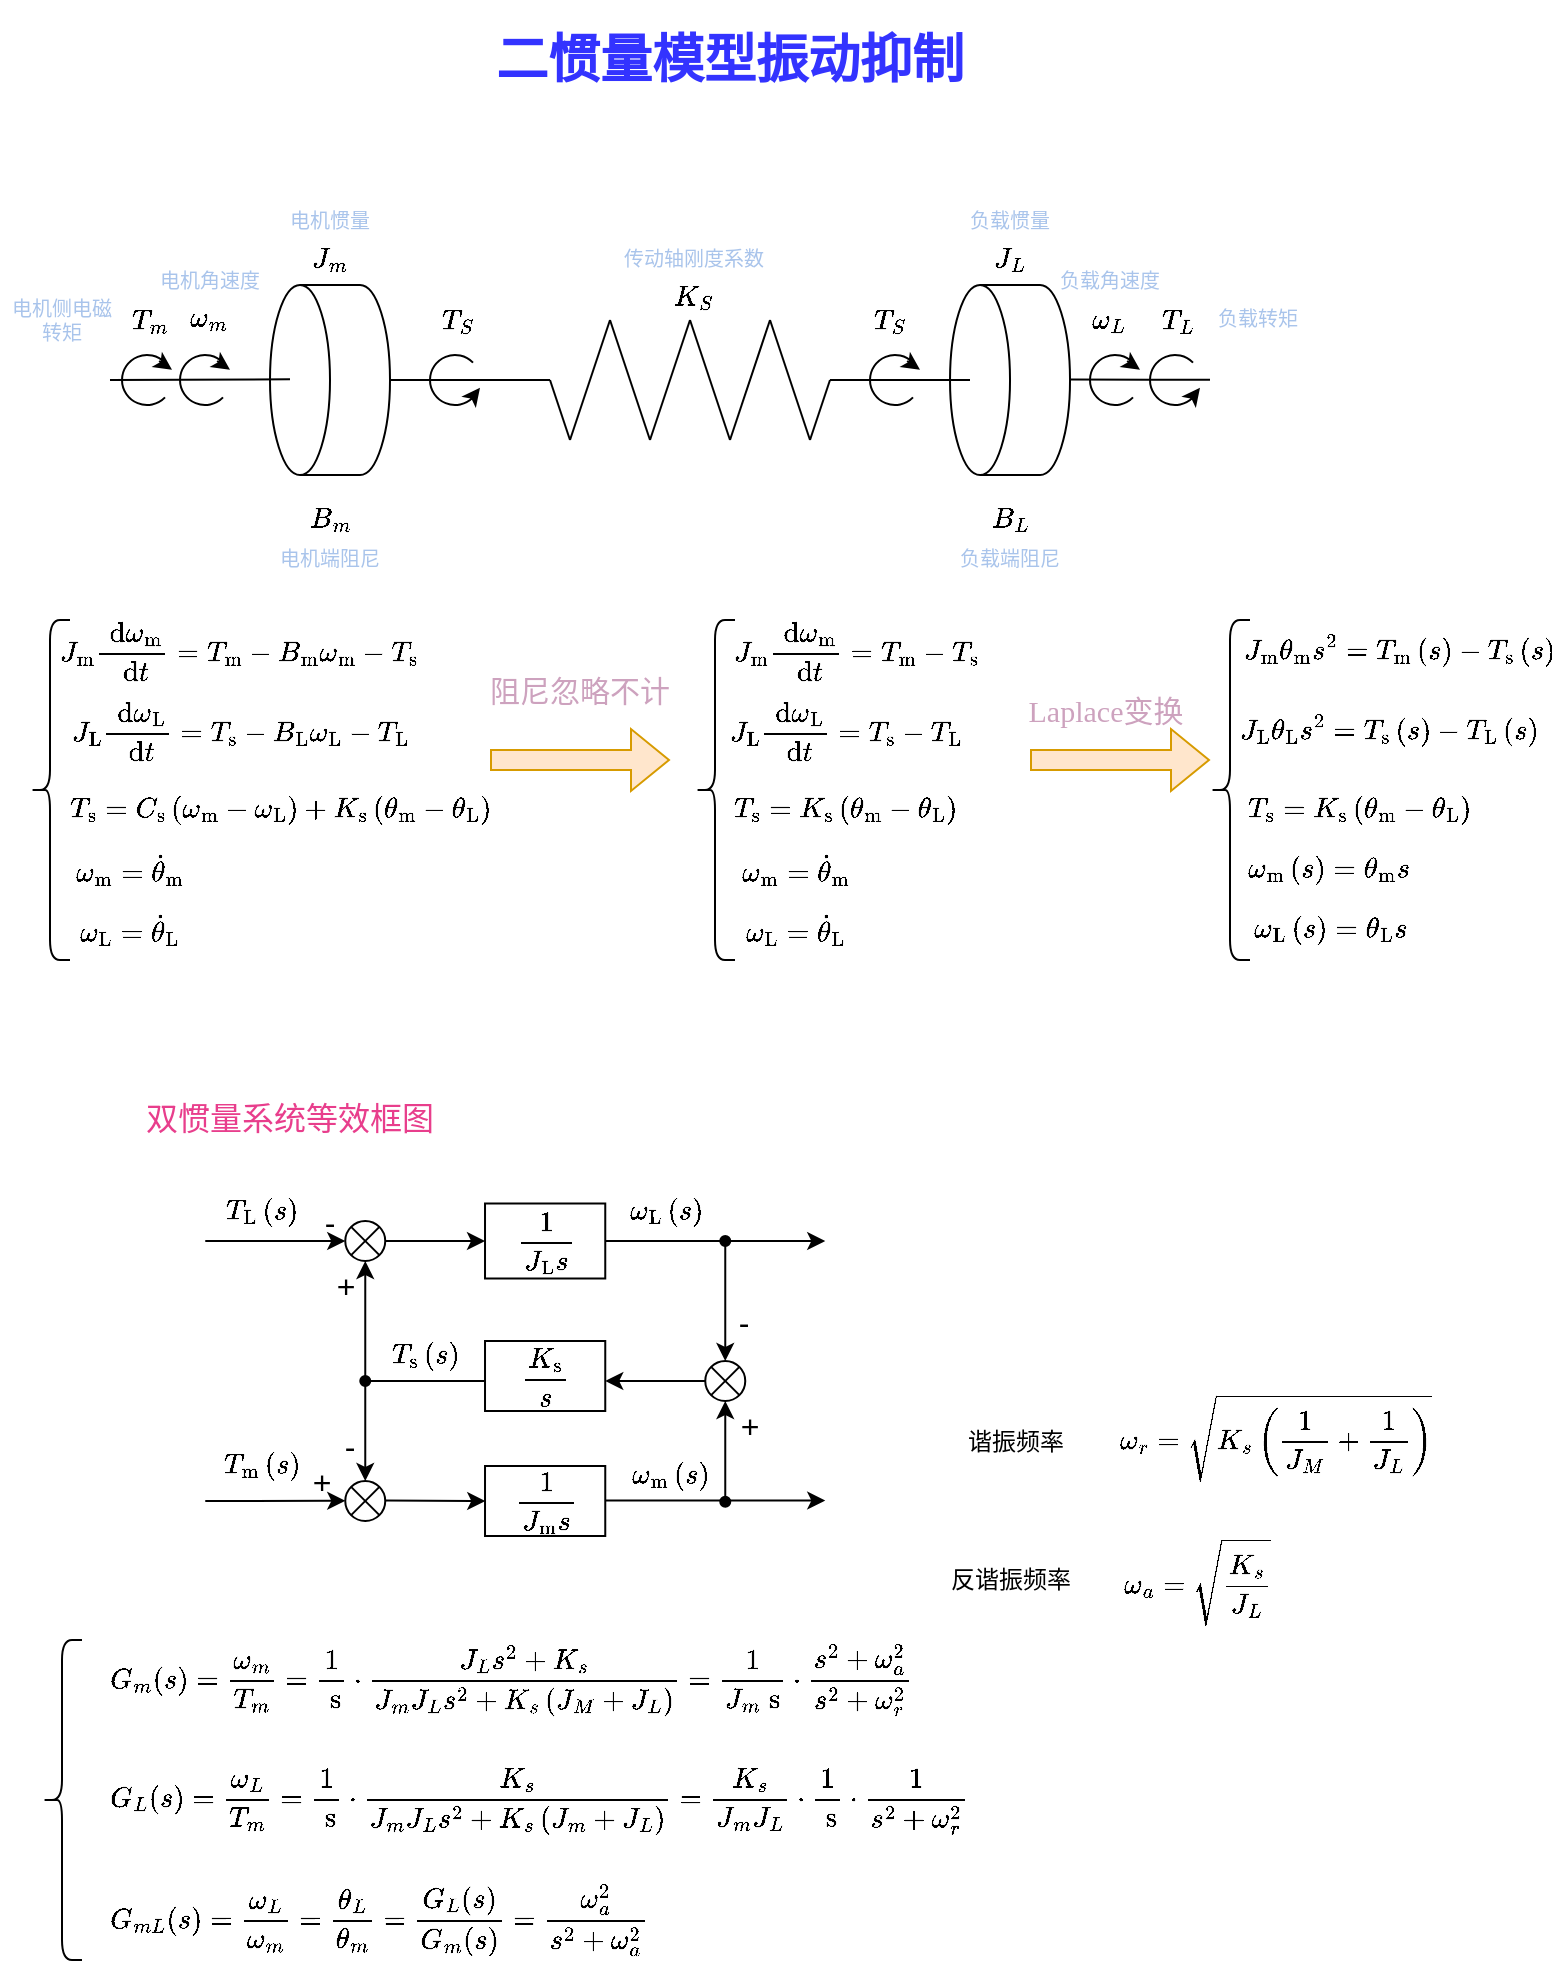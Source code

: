 <mxfile version="28.0.7">
  <diagram name="第 1 页" id="Rf3a-F0ZnUSFxSIAb5Lx">
    <mxGraphModel dx="1645" dy="1020" grid="1" gridSize="10" guides="1" tooltips="1" connect="1" arrows="1" fold="1" page="1" pageScale="1" pageWidth="827" pageHeight="1169" math="1" shadow="0">
      <root>
        <mxCell id="0" />
        <mxCell id="1" parent="0" />
        <mxCell id="6wYMlKSDy650KelBdiFN-3" value="&lt;font color=&quot;#e83e8c&quot; face=&quot;SFMono-Regular, Menlo, Monaco, Consolas, Liberation Mono, Courier New, monospace&quot;&gt;&lt;span style=&quot;background-color: rgb(255, 255, 255);&quot;&gt;双惯量系统等效框图&lt;/span&gt;&lt;/font&gt;" style="text;html=1;align=center;verticalAlign=middle;whiteSpace=wrap;rounded=0;fontSize=16;" parent="1" vertex="1">
          <mxGeometry x="90" y="585" width="160" height="30" as="geometry" />
        </mxCell>
        <mxCell id="6wYMlKSDy650KelBdiFN-4" value="" style="shape=cylinder3;whiteSpace=wrap;html=1;boundedLbl=1;backgroundOutline=1;size=15;rotation=-90;" parent="1" vertex="1">
          <mxGeometry x="142.5" y="200" width="95" height="60" as="geometry" />
        </mxCell>
        <mxCell id="6wYMlKSDy650KelBdiFN-5" value="" style="endArrow=none;html=1;rounded=0;" parent="1" edge="1">
          <mxGeometry width="50" height="50" relative="1" as="geometry">
            <mxPoint x="310" y="260" as="sourcePoint" />
            <mxPoint x="330" y="200" as="targetPoint" />
          </mxGeometry>
        </mxCell>
        <mxCell id="6wYMlKSDy650KelBdiFN-6" value="" style="endArrow=none;html=1;rounded=0;" parent="1" edge="1">
          <mxGeometry width="50" height="50" relative="1" as="geometry">
            <mxPoint x="350" y="260" as="sourcePoint" />
            <mxPoint x="330" y="200" as="targetPoint" />
          </mxGeometry>
        </mxCell>
        <mxCell id="6wYMlKSDy650KelBdiFN-7" value="" style="endArrow=none;html=1;rounded=0;" parent="1" edge="1">
          <mxGeometry width="50" height="50" relative="1" as="geometry">
            <mxPoint x="390" y="260" as="sourcePoint" />
            <mxPoint x="410" y="200" as="targetPoint" />
          </mxGeometry>
        </mxCell>
        <mxCell id="6wYMlKSDy650KelBdiFN-8" value="" style="endArrow=none;html=1;rounded=0;" parent="1" edge="1">
          <mxGeometry width="50" height="50" relative="1" as="geometry">
            <mxPoint x="430" y="260" as="sourcePoint" />
            <mxPoint x="410" y="200" as="targetPoint" />
          </mxGeometry>
        </mxCell>
        <mxCell id="6wYMlKSDy650KelBdiFN-9" value="" style="endArrow=none;html=1;rounded=0;" parent="1" edge="1">
          <mxGeometry width="50" height="50" relative="1" as="geometry">
            <mxPoint x="350" y="260" as="sourcePoint" />
            <mxPoint x="370" y="200" as="targetPoint" />
          </mxGeometry>
        </mxCell>
        <mxCell id="6wYMlKSDy650KelBdiFN-10" value="" style="endArrow=none;html=1;rounded=0;" parent="1" edge="1">
          <mxGeometry width="50" height="50" relative="1" as="geometry">
            <mxPoint x="390" y="260" as="sourcePoint" />
            <mxPoint x="370" y="200" as="targetPoint" />
          </mxGeometry>
        </mxCell>
        <mxCell id="6wYMlKSDy650KelBdiFN-11" value="" style="endArrow=none;html=1;rounded=0;" parent="1" edge="1">
          <mxGeometry width="50" height="50" relative="1" as="geometry">
            <mxPoint x="310" y="260" as="sourcePoint" />
            <mxPoint x="300" y="230" as="targetPoint" />
          </mxGeometry>
        </mxCell>
        <mxCell id="6wYMlKSDy650KelBdiFN-12" value="" style="endArrow=none;html=1;rounded=0;" parent="1" edge="1">
          <mxGeometry width="50" height="50" relative="1" as="geometry">
            <mxPoint x="430" y="260" as="sourcePoint" />
            <mxPoint x="440" y="230" as="targetPoint" />
          </mxGeometry>
        </mxCell>
        <mxCell id="6wYMlKSDy650KelBdiFN-13" value="" style="endArrow=none;html=1;rounded=0;exitX=0.5;exitY=1;exitDx=0;exitDy=0;exitPerimeter=0;" parent="1" source="6wYMlKSDy650KelBdiFN-4" edge="1">
          <mxGeometry width="50" height="50" relative="1" as="geometry">
            <mxPoint x="300" y="230" as="sourcePoint" />
            <mxPoint x="300" y="230" as="targetPoint" />
          </mxGeometry>
        </mxCell>
        <mxCell id="6wYMlKSDy650KelBdiFN-15" value="" style="shape=cylinder3;whiteSpace=wrap;html=1;boundedLbl=1;backgroundOutline=1;size=15;rotation=-90;" parent="1" vertex="1">
          <mxGeometry x="482.51" y="200" width="95" height="60" as="geometry" />
        </mxCell>
        <mxCell id="6wYMlKSDy650KelBdiFN-14" value="" style="endArrow=none;html=1;rounded=0;" parent="1" edge="1">
          <mxGeometry width="50" height="50" relative="1" as="geometry">
            <mxPoint x="440" y="230" as="sourcePoint" />
            <mxPoint x="510" y="230.06" as="targetPoint" />
            <Array as="points">
              <mxPoint x="480" y="230.06" />
            </Array>
          </mxGeometry>
        </mxCell>
        <mxCell id="6wYMlKSDy650KelBdiFN-16" value="" style="endArrow=none;html=1;rounded=0;" parent="1" edge="1">
          <mxGeometry width="50" height="50" relative="1" as="geometry">
            <mxPoint x="80" y="230" as="sourcePoint" />
            <mxPoint x="170" y="229.63" as="targetPoint" />
          </mxGeometry>
        </mxCell>
        <mxCell id="6wYMlKSDy650KelBdiFN-18" value="" style="verticalLabelPosition=bottom;verticalAlign=top;html=1;shape=mxgraph.basic.arc;startAngle=0.372;endAngle=0.128;" parent="1" vertex="1">
          <mxGeometry x="86" y="217.5" width="25" height="25" as="geometry" />
        </mxCell>
        <mxCell id="6wYMlKSDy650KelBdiFN-19" value="" style="endArrow=classic;html=1;rounded=0;exitX=0.603;exitY=0.013;exitDx=0;exitDy=0;exitPerimeter=0;entryX=0.818;entryY=0.159;entryDx=0;entryDy=0;entryPerimeter=0;" parent="1" edge="1">
          <mxGeometry width="50" height="50" relative="1" as="geometry">
            <mxPoint x="104.55" y="220.5" as="sourcePoint" />
            <mxPoint x="111.0" y="224.88" as="targetPoint" />
          </mxGeometry>
        </mxCell>
        <mxCell id="6wYMlKSDy650KelBdiFN-21" value="" style="verticalLabelPosition=bottom;verticalAlign=top;html=1;shape=mxgraph.basic.arc;startAngle=0.372;endAngle=0.128;" parent="1" vertex="1">
          <mxGeometry x="115" y="217.5" width="25" height="25" as="geometry" />
        </mxCell>
        <mxCell id="6wYMlKSDy650KelBdiFN-22" value="" style="endArrow=classic;html=1;rounded=0;exitX=0.603;exitY=0.013;exitDx=0;exitDy=0;exitPerimeter=0;entryX=0.818;entryY=0.159;entryDx=0;entryDy=0;entryPerimeter=0;" parent="1" edge="1">
          <mxGeometry width="50" height="50" relative="1" as="geometry">
            <mxPoint x="133.55" y="220.5" as="sourcePoint" />
            <mxPoint x="140.0" y="224.88" as="targetPoint" />
          </mxGeometry>
        </mxCell>
        <mxCell id="6wYMlKSDy650KelBdiFN-23" value="$$T_m$$" style="text;html=1;align=center;verticalAlign=middle;whiteSpace=wrap;rounded=0;" parent="1" vertex="1">
          <mxGeometry x="90" y="190" width="20" height="20" as="geometry" />
        </mxCell>
        <mxCell id="6wYMlKSDy650KelBdiFN-24" value="\[{\omega _m}\]" style="text;html=1;align=center;verticalAlign=middle;whiteSpace=wrap;rounded=0;" parent="1" vertex="1">
          <mxGeometry x="120" y="190" width="18.25" height="18.75" as="geometry" />
        </mxCell>
        <mxCell id="6wYMlKSDy650KelBdiFN-25" value="\[{J _m}\]" style="text;html=1;align=center;verticalAlign=middle;whiteSpace=wrap;rounded=0;" parent="1" vertex="1">
          <mxGeometry x="180.88" y="160" width="18.25" height="18.75" as="geometry" />
        </mxCell>
        <mxCell id="6wYMlKSDy650KelBdiFN-26" value="\[{B _m}\]" style="text;html=1;align=center;verticalAlign=middle;whiteSpace=wrap;rounded=0;" parent="1" vertex="1">
          <mxGeometry x="180.86" y="290" width="18.25" height="18.75" as="geometry" />
        </mxCell>
        <mxCell id="6wYMlKSDy650KelBdiFN-27" value="" style="verticalLabelPosition=bottom;verticalAlign=top;html=1;shape=mxgraph.basic.arc;startAngle=0.372;endAngle=0.128;" parent="1" vertex="1">
          <mxGeometry x="240" y="217.5" width="25" height="25" as="geometry" />
        </mxCell>
        <mxCell id="6wYMlKSDy650KelBdiFN-28" value="" style="endArrow=classic;html=1;rounded=0;exitX=0.817;exitY=0.85;exitDx=0;exitDy=0;exitPerimeter=0;" parent="1" edge="1">
          <mxGeometry width="50" height="50" relative="1" as="geometry">
            <mxPoint x="260.425" y="239.75" as="sourcePoint" />
            <mxPoint x="265" y="233.93" as="targetPoint" />
          </mxGeometry>
        </mxCell>
        <mxCell id="6wYMlKSDy650KelBdiFN-29" value="$$T_S$$" style="text;html=1;align=center;verticalAlign=middle;whiteSpace=wrap;rounded=0;" parent="1" vertex="1">
          <mxGeometry x="244" y="190" width="20" height="20" as="geometry" />
        </mxCell>
        <mxCell id="6wYMlKSDy650KelBdiFN-32" value="" style="verticalLabelPosition=bottom;verticalAlign=top;html=1;shape=mxgraph.basic.arc;startAngle=0.372;endAngle=0.128;" parent="1" vertex="1">
          <mxGeometry x="460" y="217.5" width="25" height="25" as="geometry" />
        </mxCell>
        <mxCell id="6wYMlKSDy650KelBdiFN-33" value="" style="endArrow=classic;html=1;rounded=0;exitX=0.603;exitY=0.013;exitDx=0;exitDy=0;exitPerimeter=0;entryX=0.818;entryY=0.159;entryDx=0;entryDy=0;entryPerimeter=0;" parent="1" edge="1">
          <mxGeometry width="50" height="50" relative="1" as="geometry">
            <mxPoint x="478.55" y="220.5" as="sourcePoint" />
            <mxPoint x="485" y="224.88" as="targetPoint" />
          </mxGeometry>
        </mxCell>
        <mxCell id="6wYMlKSDy650KelBdiFN-35" value="$$T_S$$" style="text;html=1;align=center;verticalAlign=middle;whiteSpace=wrap;rounded=0;" parent="1" vertex="1">
          <mxGeometry x="460" y="190" width="20" height="20" as="geometry" />
        </mxCell>
        <mxCell id="6wYMlKSDy650KelBdiFN-36" value="" style="endArrow=none;html=1;rounded=0;" parent="1" edge="1">
          <mxGeometry width="50" height="50" relative="1" as="geometry">
            <mxPoint x="560" y="229.81" as="sourcePoint" />
            <mxPoint x="630" y="229.87" as="targetPoint" />
            <Array as="points">
              <mxPoint x="600" y="229.87" />
            </Array>
          </mxGeometry>
        </mxCell>
        <mxCell id="6wYMlKSDy650KelBdiFN-37" value="\[{J _L}\]" style="text;html=1;align=center;verticalAlign=middle;whiteSpace=wrap;rounded=0;" parent="1" vertex="1">
          <mxGeometry x="520.88" y="160" width="18.25" height="18.75" as="geometry" />
        </mxCell>
        <mxCell id="6wYMlKSDy650KelBdiFN-38" value="" style="verticalLabelPosition=bottom;verticalAlign=top;html=1;shape=mxgraph.basic.arc;startAngle=0.372;endAngle=0.128;" parent="1" vertex="1">
          <mxGeometry x="570" y="217.5" width="25" height="25" as="geometry" />
        </mxCell>
        <mxCell id="6wYMlKSDy650KelBdiFN-39" value="" style="endArrow=classic;html=1;rounded=0;exitX=0.603;exitY=0.013;exitDx=0;exitDy=0;exitPerimeter=0;entryX=0.818;entryY=0.159;entryDx=0;entryDy=0;entryPerimeter=0;" parent="1" edge="1">
          <mxGeometry width="50" height="50" relative="1" as="geometry">
            <mxPoint x="588.55" y="220.5" as="sourcePoint" />
            <mxPoint x="595" y="224.88" as="targetPoint" />
          </mxGeometry>
        </mxCell>
        <mxCell id="6wYMlKSDy650KelBdiFN-40" value="\[{\omega _L}\]" style="text;html=1;align=center;verticalAlign=middle;whiteSpace=wrap;rounded=0;" parent="1" vertex="1">
          <mxGeometry x="570" y="190" width="20" height="20" as="geometry" />
        </mxCell>
        <mxCell id="6wYMlKSDy650KelBdiFN-41" value="" style="verticalLabelPosition=bottom;verticalAlign=top;html=1;shape=mxgraph.basic.arc;startAngle=0.372;endAngle=0.128;" parent="1" vertex="1">
          <mxGeometry x="600" y="217.5" width="25" height="25" as="geometry" />
        </mxCell>
        <mxCell id="6wYMlKSDy650KelBdiFN-42" value="" style="endArrow=classic;html=1;rounded=0;exitX=0.817;exitY=0.85;exitDx=0;exitDy=0;exitPerimeter=0;" parent="1" edge="1">
          <mxGeometry width="50" height="50" relative="1" as="geometry">
            <mxPoint x="620.425" y="239.75" as="sourcePoint" />
            <mxPoint x="625" y="233.93" as="targetPoint" />
          </mxGeometry>
        </mxCell>
        <mxCell id="6wYMlKSDy650KelBdiFN-43" value="$$T_L$$" style="text;html=1;align=center;verticalAlign=middle;whiteSpace=wrap;rounded=0;" parent="1" vertex="1">
          <mxGeometry x="604" y="190" width="20" height="20" as="geometry" />
        </mxCell>
        <mxCell id="6wYMlKSDy650KelBdiFN-44" value="\[{K _S}\]" style="text;html=1;align=center;verticalAlign=middle;whiteSpace=wrap;rounded=0;" parent="1" vertex="1">
          <mxGeometry x="362.63" y="178.75" width="18.25" height="18.75" as="geometry" />
        </mxCell>
        <mxCell id="6wYMlKSDy650KelBdiFN-45" value="\[{B _L}\]" style="text;html=1;align=center;verticalAlign=middle;whiteSpace=wrap;rounded=0;" parent="1" vertex="1">
          <mxGeometry x="520.87" y="290" width="18.25" height="18.75" as="geometry" />
        </mxCell>
        <mxCell id="6wYMlKSDy650KelBdiFN-46" value="二惯量模型振动抑制" style="text;html=1;align=center;verticalAlign=middle;whiteSpace=wrap;rounded=0;fontSize=26;fontFamily=Comic Sans MS;fontColor=#3333FF;fontStyle=1" parent="1" vertex="1">
          <mxGeometry x="250" y="40" width="280" height="60" as="geometry" />
        </mxCell>
        <mxCell id="6wYMlKSDy650KelBdiFN-47" value="电机端阻尼" style="text;html=1;align=center;verticalAlign=middle;whiteSpace=wrap;rounded=0;fontSize=10;fontColor=#A9C4EB;" parent="1" vertex="1">
          <mxGeometry x="149.99" y="308.75" width="80.01" height="20" as="geometry" />
        </mxCell>
        <mxCell id="6wYMlKSDy650KelBdiFN-48" value="负载端阻尼" style="text;html=1;align=center;verticalAlign=middle;whiteSpace=wrap;rounded=0;fontSize=10;fontColor=#A9C4EB;" parent="1" vertex="1">
          <mxGeometry x="489.99" y="308.75" width="80.01" height="20" as="geometry" />
        </mxCell>
        <mxCell id="6wYMlKSDy650KelBdiFN-49" value="电机惯量" style="text;html=1;align=center;verticalAlign=middle;whiteSpace=wrap;rounded=0;fontSize=10;fontColor=#A9C4EB;" parent="1" vertex="1">
          <mxGeometry x="159.99" y="140" width="60.01" height="20" as="geometry" />
        </mxCell>
        <mxCell id="6wYMlKSDy650KelBdiFN-50" value="负载惯量" style="text;html=1;align=center;verticalAlign=middle;whiteSpace=wrap;rounded=0;fontSize=10;fontColor=#A9C4EB;" parent="1" vertex="1">
          <mxGeometry x="500" y="140" width="60.01" height="20" as="geometry" />
        </mxCell>
        <mxCell id="6wYMlKSDy650KelBdiFN-51" value="传动轴刚度系数" style="text;html=1;align=center;verticalAlign=middle;whiteSpace=wrap;rounded=0;fontSize=10;fontColor=#A9C4EB;" parent="1" vertex="1">
          <mxGeometry x="335.88" y="159.38" width="71.76" height="20" as="geometry" />
        </mxCell>
        <mxCell id="ayZe4TqoCeKS-7QvoPK--3" value="&lt;span style=&quot;text-wrap-mode: nowrap;&quot;&gt;\[{{J_{\rm{m}}}\frac{{\;{\rm{d}}{\omega _{\rm{m}}}}}{{\;{\rm{d}}t}} = {T_{\rm{m}}} - {B_{\rm{m}}}{\omega _{\rm{m}}} - {T_{\rm{s}}}}\]&lt;/span&gt;" style="text;html=1;align=center;verticalAlign=middle;whiteSpace=wrap;rounded=0;" vertex="1" parent="1">
          <mxGeometry x="60.0" y="350" width="170.01" height="30" as="geometry" />
        </mxCell>
        <mxCell id="ayZe4TqoCeKS-7QvoPK--6" value="&lt;span style=&quot;text-wrap-mode: nowrap;&quot;&gt;\[{{J_{\rm{L}}}\frac{{\;{\rm{d}}{\omega _{\rm{L}}}}}{{\;{\rm{d}}t}} = {T_{\rm{s}}} - {B_{\rm{L}}}{\omega _{\rm{L}}} - {T_{\rm{L}}}}\]&lt;/span&gt;" style="text;html=1;align=center;verticalAlign=middle;whiteSpace=wrap;rounded=0;" vertex="1" parent="1">
          <mxGeometry x="60.0" y="390" width="170.01" height="30" as="geometry" />
        </mxCell>
        <mxCell id="ayZe4TqoCeKS-7QvoPK--7" value="&lt;span style=&quot;text-wrap-mode: nowrap;&quot;&gt;\[{{T_{\rm{s}}} = {C_{\rm{s}}}\left( {{\omega _{\rm{m}}} - {\omega _{\rm{L}}}} \right) + {K_{\rm{s}}}\left( {{\theta _{\rm{m}}} - {\theta _{\rm{L}}}} \right)}\]&lt;/span&gt;" style="text;html=1;align=center;verticalAlign=middle;whiteSpace=wrap;rounded=0;" vertex="1" parent="1">
          <mxGeometry x="60.0" y="430" width="210" height="30" as="geometry" />
        </mxCell>
        <mxCell id="ayZe4TqoCeKS-7QvoPK--8" value="\[{{\omega _{\rm{m}}} = {{\dot \theta }_{\rm{m}}}}\]" style="text;html=1;align=center;verticalAlign=middle;whiteSpace=wrap;rounded=0;" vertex="1" parent="1">
          <mxGeometry x="60" y="460" width="60" height="30" as="geometry" />
        </mxCell>
        <mxCell id="ayZe4TqoCeKS-7QvoPK--9" value="\[{{\omega _{\rm{L}}} = {{\dot \theta }_{\rm{L}}}}\]" style="text;html=1;align=center;verticalAlign=middle;whiteSpace=wrap;rounded=0;" vertex="1" parent="1">
          <mxGeometry x="60" y="490" width="60" height="30" as="geometry" />
        </mxCell>
        <mxCell id="ayZe4TqoCeKS-7QvoPK--10" value="" style="shape=curlyBracket;whiteSpace=wrap;html=1;rounded=1;labelPosition=left;verticalLabelPosition=middle;align=right;verticalAlign=middle;size=0.5;" vertex="1" parent="1">
          <mxGeometry x="40" y="350" width="20" height="170" as="geometry" />
        </mxCell>
        <mxCell id="ayZe4TqoCeKS-7QvoPK--11" value="" style="shape=flexArrow;endArrow=classic;html=1;rounded=0;fillColor=#ffe6cc;strokeColor=#d79b00;" edge="1" parent="1">
          <mxGeometry width="50" height="50" relative="1" as="geometry">
            <mxPoint x="270" y="420" as="sourcePoint" />
            <mxPoint x="360" y="420" as="targetPoint" />
          </mxGeometry>
        </mxCell>
        <mxCell id="ayZe4TqoCeKS-7QvoPK--12" value="阻尼忽略不计" style="text;html=1;align=center;verticalAlign=middle;whiteSpace=wrap;rounded=0;fontSize=15;fontColor=#CDA2BE;fontFamily=Comic Sans MS;" vertex="1" parent="1">
          <mxGeometry x="260" y="370" width="110" height="30" as="geometry" />
        </mxCell>
        <mxCell id="ayZe4TqoCeKS-7QvoPK--19" value="&lt;span style=&quot;text-wrap-mode: nowrap;&quot;&gt;\[{{J_{\rm{m}}}\frac{{\;{\rm{d}}{\omega _{\rm{m}}}}}{{\;{\rm{d}}t}} = {T_{\rm{m}}} - {T_{\rm{s}}}}\]&lt;/span&gt;" style="text;html=1;align=center;verticalAlign=middle;whiteSpace=wrap;rounded=0;" vertex="1" parent="1">
          <mxGeometry x="392.5" y="350" width="120" height="30" as="geometry" />
        </mxCell>
        <mxCell id="ayZe4TqoCeKS-7QvoPK--20" value="&lt;span style=&quot;text-wrap-mode: nowrap;&quot;&gt;\[{{J_{\rm{L}}}\frac{{\;{\rm{d}}{\omega _{\rm{L}}}}}{{\;{\rm{d}}t}} = {T_{\rm{s}}} - {T_{\rm{L}}}}\]&lt;/span&gt;" style="text;html=1;align=center;verticalAlign=middle;whiteSpace=wrap;rounded=0;" vertex="1" parent="1">
          <mxGeometry x="392.5" y="390" width="110" height="30" as="geometry" />
        </mxCell>
        <mxCell id="ayZe4TqoCeKS-7QvoPK--21" value="&lt;span style=&quot;text-wrap-mode: nowrap;&quot;&gt;\[{{T_{\rm{s}}} = {K_{\rm{s}}}\left( {{\theta _{\rm{m}}} - {\theta _{\rm{L}}}} \right)}\]&lt;/span&gt;" style="text;html=1;align=center;verticalAlign=middle;whiteSpace=wrap;rounded=0;" vertex="1" parent="1">
          <mxGeometry x="392.5" y="430" width="110" height="30" as="geometry" />
        </mxCell>
        <mxCell id="ayZe4TqoCeKS-7QvoPK--22" value="\[{{\omega _{\rm{m}}} = {{\dot \theta }_{\rm{m}}}}\]" style="text;html=1;align=center;verticalAlign=middle;whiteSpace=wrap;rounded=0;" vertex="1" parent="1">
          <mxGeometry x="392.5" y="460" width="60" height="30" as="geometry" />
        </mxCell>
        <mxCell id="ayZe4TqoCeKS-7QvoPK--23" value="\[{{\omega _{\rm{L}}} = {{\dot \theta }_{\rm{L}}}}\]" style="text;html=1;align=center;verticalAlign=middle;whiteSpace=wrap;rounded=0;" vertex="1" parent="1">
          <mxGeometry x="392.5" y="490" width="60" height="30" as="geometry" />
        </mxCell>
        <mxCell id="ayZe4TqoCeKS-7QvoPK--24" value="" style="shape=curlyBracket;whiteSpace=wrap;html=1;rounded=1;labelPosition=left;verticalLabelPosition=middle;align=right;verticalAlign=middle;size=0.5;" vertex="1" parent="1">
          <mxGeometry x="372.5" y="350" width="20" height="170" as="geometry" />
        </mxCell>
        <mxCell id="ayZe4TqoCeKS-7QvoPK--25" value="电机角速度" style="text;html=1;align=center;verticalAlign=middle;whiteSpace=wrap;rounded=0;fontSize=10;fontColor=#A9C4EB;" vertex="1" parent="1">
          <mxGeometry x="99.98" y="170" width="60.01" height="20" as="geometry" />
        </mxCell>
        <mxCell id="ayZe4TqoCeKS-7QvoPK--26" value="电机侧电磁转矩" style="text;html=1;align=center;verticalAlign=middle;whiteSpace=wrap;rounded=0;fontSize=10;fontColor=#A9C4EB;" vertex="1" parent="1">
          <mxGeometry x="25.99" y="190" width="60.01" height="20" as="geometry" />
        </mxCell>
        <mxCell id="ayZe4TqoCeKS-7QvoPK--27" value="负载角速度" style="text;html=1;align=center;verticalAlign=middle;whiteSpace=wrap;rounded=0;fontSize=10;fontColor=#A9C4EB;" vertex="1" parent="1">
          <mxGeometry x="549.99" y="170" width="60.01" height="20" as="geometry" />
        </mxCell>
        <mxCell id="ayZe4TqoCeKS-7QvoPK--28" value="负载转矩" style="text;html=1;align=center;verticalAlign=middle;whiteSpace=wrap;rounded=0;fontSize=10;fontColor=#A9C4EB;" vertex="1" parent="1">
          <mxGeometry x="624" y="188.75" width="60.01" height="20" as="geometry" />
        </mxCell>
        <mxCell id="ayZe4TqoCeKS-7QvoPK--29" value="\[{{J_{\rm{m}}}{\theta _{\rm{m}}}{s^2} = {T_{\rm{m}}}\left( s \right) - {T_{\rm{s}}}\left( s \right)}\]" style="text;html=1;align=center;verticalAlign=middle;whiteSpace=wrap;rounded=0;" vertex="1" parent="1">
          <mxGeometry x="650" y="350" width="150" height="30" as="geometry" />
        </mxCell>
        <mxCell id="ayZe4TqoCeKS-7QvoPK--30" value="\[{{J_{\rm{L}}}{\theta _{\rm{L}}}{s^2} = {T_{\rm{s}}}\left( s \right) - {T_{\rm{L}}}\left( s \right)}\]" style="text;html=1;align=center;verticalAlign=middle;whiteSpace=wrap;rounded=0;" vertex="1" parent="1">
          <mxGeometry x="650" y="390" width="140" height="30" as="geometry" />
        </mxCell>
        <mxCell id="ayZe4TqoCeKS-7QvoPK--31" value="&lt;span style=&quot;text-wrap-mode: nowrap;&quot;&gt;\[{{T_{\rm{s}}} = {K_{\rm{s}}}\left( {{\theta _{\rm{m}}} - {\theta _{\rm{L}}}} \right)}\]&lt;/span&gt;" style="text;html=1;align=center;verticalAlign=middle;whiteSpace=wrap;rounded=0;" vertex="1" parent="1">
          <mxGeometry x="650" y="430" width="110" height="30" as="geometry" />
        </mxCell>
        <mxCell id="ayZe4TqoCeKS-7QvoPK--32" value="\[{{\omega _{\rm{m}}}\left( s \right) = {\theta _{\rm{m}}}s}\]" style="text;html=1;align=center;verticalAlign=middle;whiteSpace=wrap;rounded=0;" vertex="1" parent="1">
          <mxGeometry x="650" y="460" width="80" height="30" as="geometry" />
        </mxCell>
        <mxCell id="ayZe4TqoCeKS-7QvoPK--33" value="\[{{\omega _{\rm{L}}}\left( s \right) = {\theta _{\rm{L}}}s}\]" style="text;html=1;align=center;verticalAlign=middle;whiteSpace=wrap;rounded=0;" vertex="1" parent="1">
          <mxGeometry x="650" y="490" width="80" height="30" as="geometry" />
        </mxCell>
        <mxCell id="ayZe4TqoCeKS-7QvoPK--34" value="" style="shape=curlyBracket;whiteSpace=wrap;html=1;rounded=1;labelPosition=left;verticalLabelPosition=middle;align=right;verticalAlign=middle;size=0.5;" vertex="1" parent="1">
          <mxGeometry x="630" y="350" width="20" height="170" as="geometry" />
        </mxCell>
        <mxCell id="ayZe4TqoCeKS-7QvoPK--35" value="" style="shape=flexArrow;endArrow=classic;html=1;rounded=0;fillColor=#ffe6cc;strokeColor=#d79b00;" edge="1" parent="1">
          <mxGeometry width="50" height="50" relative="1" as="geometry">
            <mxPoint x="540" y="420" as="sourcePoint" />
            <mxPoint x="630" y="420" as="targetPoint" />
          </mxGeometry>
        </mxCell>
        <mxCell id="ayZe4TqoCeKS-7QvoPK--36" value="Laplace变换" style="text;html=1;align=center;verticalAlign=middle;whiteSpace=wrap;rounded=0;fontSize=15;fontColor=#CDA2BE;fontFamily=Comic Sans MS;" vertex="1" parent="1">
          <mxGeometry x="522.5" y="380" width="110" height="30" as="geometry" />
        </mxCell>
        <mxCell id="ayZe4TqoCeKS-7QvoPK--41" value="" style="endArrow=classic;html=1;rounded=0;entryX=0;entryY=0.5;entryDx=0;entryDy=0;" edge="1" parent="1">
          <mxGeometry width="50" height="50" relative="1" as="geometry">
            <mxPoint x="127.63" y="660.5" as="sourcePoint" />
            <mxPoint x="197.63" y="660.5" as="targetPoint" />
          </mxGeometry>
        </mxCell>
        <mxCell id="ayZe4TqoCeKS-7QvoPK--42" value="\[\frac{1}{{{J_{\rm{L}}}s}}\]" style="rounded=0;whiteSpace=wrap;html=1;" vertex="1" parent="1">
          <mxGeometry x="267.51" y="641.75" width="60.12" height="37.5" as="geometry" />
        </mxCell>
        <mxCell id="ayZe4TqoCeKS-7QvoPK--43" value="" style="endArrow=classic;html=1;rounded=0;exitX=1;exitY=0.5;exitDx=0;exitDy=0;" edge="1" parent="1" target="ayZe4TqoCeKS-7QvoPK--42">
          <mxGeometry width="50" height="50" relative="1" as="geometry">
            <mxPoint x="217.63" y="660.5" as="sourcePoint" />
            <mxPoint x="237.63" y="660.5" as="targetPoint" />
          </mxGeometry>
        </mxCell>
        <mxCell id="ayZe4TqoCeKS-7QvoPK--50" value="-" style="text;html=1;align=center;verticalAlign=middle;whiteSpace=wrap;rounded=0;fontSize=16;" vertex="1" parent="1">
          <mxGeometry x="177.61" y="640.5" width="23.98" height="20" as="geometry" />
        </mxCell>
        <mxCell id="ayZe4TqoCeKS-7QvoPK--51" value="\[{{T_{\rm{L}}}\left( s \right)}\]" style="text;html=1;align=center;verticalAlign=middle;whiteSpace=wrap;rounded=0;" vertex="1" parent="1">
          <mxGeometry x="125.63" y="630.5" width="60" height="30" as="geometry" />
        </mxCell>
        <mxCell id="ayZe4TqoCeKS-7QvoPK--52" value="" style="endArrow=classic;html=1;rounded=0;entryX=0.5;entryY=1;entryDx=0;entryDy=0;" edge="1" parent="1">
          <mxGeometry width="50" height="50" relative="1" as="geometry">
            <mxPoint x="207.63" y="700.5" as="sourcePoint" />
            <mxPoint x="207.63" y="670.5" as="targetPoint" />
          </mxGeometry>
        </mxCell>
        <mxCell id="ayZe4TqoCeKS-7QvoPK--53" value="" style="endArrow=classic;html=1;rounded=0;" edge="1" parent="1">
          <mxGeometry width="50" height="50" relative="1" as="geometry">
            <mxPoint x="127.63" y="790.5" as="sourcePoint" />
            <mxPoint x="197.63" y="790.41" as="targetPoint" />
          </mxGeometry>
        </mxCell>
        <mxCell id="ayZe4TqoCeKS-7QvoPK--49" value="+" style="text;html=1;align=center;verticalAlign=middle;whiteSpace=wrap;rounded=0;fontSize=16;" vertex="1" parent="1">
          <mxGeometry x="185.63" y="670.5" width="24" height="25" as="geometry" />
        </mxCell>
        <mxCell id="ayZe4TqoCeKS-7QvoPK--54" value="" style="endArrow=classic;html=1;rounded=0;entryX=0.5;entryY=0;entryDx=0;entryDy=0;" edge="1" parent="1">
          <mxGeometry width="50" height="50" relative="1" as="geometry">
            <mxPoint x="207.63" y="700.5" as="sourcePoint" />
            <mxPoint x="207.63" y="780.5" as="targetPoint" />
          </mxGeometry>
        </mxCell>
        <mxCell id="ayZe4TqoCeKS-7QvoPK--55" value="\[\frac{{{K_{\rm{s}}}}}{s}\]" style="rounded=0;whiteSpace=wrap;html=1;" vertex="1" parent="1">
          <mxGeometry x="267.51" y="710.5" width="60.12" height="35" as="geometry" />
        </mxCell>
        <mxCell id="ayZe4TqoCeKS-7QvoPK--56" value="\[\frac{1}{{{J_{\rm{m}}}s}}\]" style="rounded=0;whiteSpace=wrap;html=1;" vertex="1" parent="1">
          <mxGeometry x="267.51" y="773" width="60.12" height="35" as="geometry" />
        </mxCell>
        <mxCell id="ayZe4TqoCeKS-7QvoPK--61" value="" style="endArrow=classic;html=1;rounded=0;exitX=1;exitY=0.5;exitDx=0;exitDy=0;" edge="1" parent="1">
          <mxGeometry width="50" height="50" relative="1" as="geometry">
            <mxPoint x="327.63" y="660.5" as="sourcePoint" />
            <mxPoint x="437.63" y="660.5" as="targetPoint" />
          </mxGeometry>
        </mxCell>
        <mxCell id="ayZe4TqoCeKS-7QvoPK--62" value="" style="endArrow=classic;html=1;rounded=0;exitX=1;exitY=0.5;exitDx=0;exitDy=0;" edge="1" parent="1">
          <mxGeometry width="50" height="50" relative="1" as="geometry">
            <mxPoint x="327.63" y="790.29" as="sourcePoint" />
            <mxPoint x="437.63" y="790.29" as="targetPoint" />
          </mxGeometry>
        </mxCell>
        <mxCell id="ayZe4TqoCeKS-7QvoPK--63" value="" style="endArrow=classic;html=1;rounded=0;exitX=1;exitY=0.5;exitDx=0;exitDy=0;" edge="1" parent="1">
          <mxGeometry width="50" height="50" relative="1" as="geometry">
            <mxPoint x="217.63" y="790.29" as="sourcePoint" />
            <mxPoint x="267.63" y="790.5" as="targetPoint" />
          </mxGeometry>
        </mxCell>
        <mxCell id="ayZe4TqoCeKS-7QvoPK--64" value="" style="endArrow=none;html=1;rounded=0;entryX=0.002;entryY=0.571;entryDx=0;entryDy=0;entryPerimeter=0;" edge="1" parent="1" source="ayZe4TqoCeKS-7QvoPK--65" target="ayZe4TqoCeKS-7QvoPK--55">
          <mxGeometry width="50" height="50" relative="1" as="geometry">
            <mxPoint x="207.63" y="730.5" as="sourcePoint" />
            <mxPoint x="258.49" y="679.25" as="targetPoint" />
          </mxGeometry>
        </mxCell>
        <mxCell id="ayZe4TqoCeKS-7QvoPK--67" value="" style="endArrow=none;html=1;rounded=0;entryX=0.002;entryY=0.571;entryDx=0;entryDy=0;entryPerimeter=0;" edge="1" parent="1" target="ayZe4TqoCeKS-7QvoPK--65">
          <mxGeometry width="50" height="50" relative="1" as="geometry">
            <mxPoint x="207.63" y="730.5" as="sourcePoint" />
            <mxPoint x="267.63" y="730.5" as="targetPoint" />
          </mxGeometry>
        </mxCell>
        <mxCell id="ayZe4TqoCeKS-7QvoPK--65" value="" style="ellipse;whiteSpace=wrap;html=1;aspect=fixed;fillColor=#000000;" vertex="1" parent="1">
          <mxGeometry x="205.13" y="728" width="5" height="5" as="geometry" />
        </mxCell>
        <mxCell id="ayZe4TqoCeKS-7QvoPK--69" value="" style="endArrow=classic;html=1;rounded=0;" edge="1" parent="1" source="ayZe4TqoCeKS-7QvoPK--72">
          <mxGeometry width="50" height="50" relative="1" as="geometry">
            <mxPoint x="387.63" y="660.5" as="sourcePoint" />
            <mxPoint x="387.63" y="720.5" as="targetPoint" />
          </mxGeometry>
        </mxCell>
        <mxCell id="ayZe4TqoCeKS-7QvoPK--70" value="" style="endArrow=classic;html=1;rounded=0;entryX=0.5;entryY=0;entryDx=0;entryDy=0;" edge="1" parent="1" source="ayZe4TqoCeKS-7QvoPK--73">
          <mxGeometry width="50" height="50" relative="1" as="geometry">
            <mxPoint x="387.63" y="790.843" as="sourcePoint" />
            <mxPoint x="387.63" y="740.5" as="targetPoint" />
          </mxGeometry>
        </mxCell>
        <mxCell id="ayZe4TqoCeKS-7QvoPK--71" value="" style="endArrow=classic;html=1;rounded=0;entryX=1;entryY=0.571;entryDx=0;entryDy=0;entryPerimeter=0;" edge="1" parent="1" target="ayZe4TqoCeKS-7QvoPK--55">
          <mxGeometry width="50" height="50" relative="1" as="geometry">
            <mxPoint x="377.63" y="730.5" as="sourcePoint" />
            <mxPoint x="527.63" y="800.5" as="targetPoint" />
          </mxGeometry>
        </mxCell>
        <mxCell id="ayZe4TqoCeKS-7QvoPK--72" value="" style="ellipse;whiteSpace=wrap;html=1;aspect=fixed;fillColor=#000000;" vertex="1" parent="1">
          <mxGeometry x="385.13" y="658" width="5" height="5" as="geometry" />
        </mxCell>
        <mxCell id="ayZe4TqoCeKS-7QvoPK--73" value="" style="ellipse;whiteSpace=wrap;html=1;aspect=fixed;fillColor=#000000;" vertex="1" parent="1">
          <mxGeometry x="385.13" y="788.343" width="5" height="5" as="geometry" />
        </mxCell>
        <mxCell id="ayZe4TqoCeKS-7QvoPK--74" value="\[{{T_{\rm{m}}}\left( s \right)}\]" style="text;html=1;align=center;verticalAlign=middle;whiteSpace=wrap;rounded=0;" vertex="1" parent="1">
          <mxGeometry x="125.63" y="758.34" width="60" height="30" as="geometry" />
        </mxCell>
        <mxCell id="ayZe4TqoCeKS-7QvoPK--75" value="\[{{\omega _{\rm{L}}}\left( s \right)}\]" style="text;html=1;align=center;verticalAlign=middle;whiteSpace=wrap;rounded=0;" vertex="1" parent="1">
          <mxGeometry x="327.63" y="630.5" width="60" height="30" as="geometry" />
        </mxCell>
        <mxCell id="ayZe4TqoCeKS-7QvoPK--76" value="\[{{\omega _{\rm{m}}}\left( s \right)}\]" style="text;html=1;align=center;verticalAlign=middle;whiteSpace=wrap;rounded=0;" vertex="1" parent="1">
          <mxGeometry x="330.13" y="763.34" width="60" height="30" as="geometry" />
        </mxCell>
        <mxCell id="ayZe4TqoCeKS-7QvoPK--77" value="+" style="text;html=1;align=center;verticalAlign=middle;whiteSpace=wrap;rounded=0;fontSize=16;" vertex="1" parent="1">
          <mxGeometry x="387.63" y="740.5" width="24" height="25" as="geometry" />
        </mxCell>
        <mxCell id="ayZe4TqoCeKS-7QvoPK--78" value="-" style="text;html=1;align=center;verticalAlign=middle;whiteSpace=wrap;rounded=0;fontSize=16;" vertex="1" parent="1">
          <mxGeometry x="385.13" y="690.5" width="23.98" height="20" as="geometry" />
        </mxCell>
        <mxCell id="ayZe4TqoCeKS-7QvoPK--79" value="\[{{T_{\rm{s}}}\left( s \right)}\]" style="text;html=1;align=center;verticalAlign=middle;whiteSpace=wrap;rounded=0;" vertex="1" parent="1">
          <mxGeometry x="207.51" y="703" width="60" height="30" as="geometry" />
        </mxCell>
        <mxCell id="ayZe4TqoCeKS-7QvoPK--80" value="+" style="text;html=1;align=center;verticalAlign=middle;whiteSpace=wrap;rounded=0;fontSize=16;" vertex="1" parent="1">
          <mxGeometry x="173.63" y="768.34" width="24" height="25" as="geometry" />
        </mxCell>
        <mxCell id="ayZe4TqoCeKS-7QvoPK--83" value="-" style="text;html=1;align=center;verticalAlign=middle;whiteSpace=wrap;rounded=0;fontSize=16;" vertex="1" parent="1">
          <mxGeometry x="187.63" y="753" width="23.98" height="20" as="geometry" />
        </mxCell>
        <mxCell id="ayZe4TqoCeKS-7QvoPK--89" value="" style="group" vertex="1" connectable="0" parent="1">
          <mxGeometry x="377.63" y="720.5" width="20" height="20" as="geometry" />
        </mxCell>
        <mxCell id="ayZe4TqoCeKS-7QvoPK--86" value="" style="ellipse;whiteSpace=wrap;html=1;aspect=fixed;" vertex="1" parent="ayZe4TqoCeKS-7QvoPK--89">
          <mxGeometry width="20" height="20" as="geometry" />
        </mxCell>
        <mxCell id="ayZe4TqoCeKS-7QvoPK--87" value="" style="endArrow=none;html=1;rounded=0;entryX=1;entryY=1;entryDx=0;entryDy=0;exitX=0;exitY=0;exitDx=0;exitDy=0;" edge="1" parent="ayZe4TqoCeKS-7QvoPK--89" source="ayZe4TqoCeKS-7QvoPK--86" target="ayZe4TqoCeKS-7QvoPK--86">
          <mxGeometry width="50" height="50" relative="1" as="geometry">
            <mxPoint x="-19.99" as="sourcePoint" />
            <mxPoint x="30.01" y="-50" as="targetPoint" />
          </mxGeometry>
        </mxCell>
        <mxCell id="ayZe4TqoCeKS-7QvoPK--88" value="" style="endArrow=none;html=1;rounded=0;entryX=0;entryY=1;entryDx=0;entryDy=0;exitX=1;exitY=0;exitDx=0;exitDy=0;" edge="1" parent="ayZe4TqoCeKS-7QvoPK--89" source="ayZe4TqoCeKS-7QvoPK--86" target="ayZe4TqoCeKS-7QvoPK--86">
          <mxGeometry width="50" height="50" relative="1" as="geometry">
            <mxPoint x="-10" y="-10" as="sourcePoint" />
            <mxPoint x="29.99" y="-10" as="targetPoint" />
          </mxGeometry>
        </mxCell>
        <mxCell id="ayZe4TqoCeKS-7QvoPK--90" value="" style="group" vertex="1" connectable="0" parent="1">
          <mxGeometry x="197.63" y="780.5" width="20" height="20" as="geometry" />
        </mxCell>
        <mxCell id="ayZe4TqoCeKS-7QvoPK--91" value="" style="ellipse;whiteSpace=wrap;html=1;aspect=fixed;" vertex="1" parent="ayZe4TqoCeKS-7QvoPK--90">
          <mxGeometry width="20" height="20" as="geometry" />
        </mxCell>
        <mxCell id="ayZe4TqoCeKS-7QvoPK--92" value="" style="endArrow=none;html=1;rounded=0;entryX=1;entryY=1;entryDx=0;entryDy=0;exitX=0;exitY=0;exitDx=0;exitDy=0;" edge="1" parent="ayZe4TqoCeKS-7QvoPK--90" source="ayZe4TqoCeKS-7QvoPK--91" target="ayZe4TqoCeKS-7QvoPK--91">
          <mxGeometry width="50" height="50" relative="1" as="geometry">
            <mxPoint x="-19.99" as="sourcePoint" />
            <mxPoint x="30.01" y="-50" as="targetPoint" />
          </mxGeometry>
        </mxCell>
        <mxCell id="ayZe4TqoCeKS-7QvoPK--93" value="" style="endArrow=none;html=1;rounded=0;entryX=0;entryY=1;entryDx=0;entryDy=0;exitX=1;exitY=0;exitDx=0;exitDy=0;" edge="1" parent="ayZe4TqoCeKS-7QvoPK--90" source="ayZe4TqoCeKS-7QvoPK--91" target="ayZe4TqoCeKS-7QvoPK--91">
          <mxGeometry width="50" height="50" relative="1" as="geometry">
            <mxPoint x="-10" y="-10" as="sourcePoint" />
            <mxPoint x="29.99" y="-10" as="targetPoint" />
          </mxGeometry>
        </mxCell>
        <mxCell id="ayZe4TqoCeKS-7QvoPK--94" value="" style="group" vertex="1" connectable="0" parent="1">
          <mxGeometry x="197.63" y="650.5" width="20" height="20" as="geometry" />
        </mxCell>
        <mxCell id="ayZe4TqoCeKS-7QvoPK--95" value="" style="ellipse;whiteSpace=wrap;html=1;aspect=fixed;" vertex="1" parent="ayZe4TqoCeKS-7QvoPK--94">
          <mxGeometry width="20" height="20" as="geometry" />
        </mxCell>
        <mxCell id="ayZe4TqoCeKS-7QvoPK--96" value="" style="endArrow=none;html=1;rounded=0;entryX=1;entryY=1;entryDx=0;entryDy=0;exitX=0;exitY=0;exitDx=0;exitDy=0;" edge="1" parent="ayZe4TqoCeKS-7QvoPK--94" source="ayZe4TqoCeKS-7QvoPK--95" target="ayZe4TqoCeKS-7QvoPK--95">
          <mxGeometry width="50" height="50" relative="1" as="geometry">
            <mxPoint x="-19.99" as="sourcePoint" />
            <mxPoint x="30.01" y="-50" as="targetPoint" />
          </mxGeometry>
        </mxCell>
        <mxCell id="ayZe4TqoCeKS-7QvoPK--97" value="" style="endArrow=none;html=1;rounded=0;entryX=0;entryY=1;entryDx=0;entryDy=0;exitX=1;exitY=0;exitDx=0;exitDy=0;" edge="1" parent="ayZe4TqoCeKS-7QvoPK--94" source="ayZe4TqoCeKS-7QvoPK--95" target="ayZe4TqoCeKS-7QvoPK--95">
          <mxGeometry width="50" height="50" relative="1" as="geometry">
            <mxPoint x="-10" y="-10" as="sourcePoint" />
            <mxPoint x="29.99" y="-10" as="targetPoint" />
          </mxGeometry>
        </mxCell>
        <mxCell id="ayZe4TqoCeKS-7QvoPK--99" value="\[{{G_m}(s) = \frac{{{\omega _m}}}{{{T_m}}} = \frac{1}{{\;{\rm{s}}}} \cdot \frac{{{J_L}{s^2} + {K_s}}}{{{J_m}{J_L}{s^2} + {K_s}\left( {{J_M} + {J_L}} \right)}} = \frac{1}{{{J_m}\;{\rm{s}}}} \cdot \frac{{{s^2} + \omega _a^2}}{{{s^2} + \omega _r^2}}}\]" style="text;html=1;align=center;verticalAlign=middle;whiteSpace=wrap;rounded=0;" vertex="1" parent="1">
          <mxGeometry x="80" y="860" width="400" height="40" as="geometry" />
        </mxCell>
        <mxCell id="ayZe4TqoCeKS-7QvoPK--100" value="\[{{G_L}(s) = \frac{{{\omega _L}}}{{{T_m}}} = \frac{1}{{\;{\rm{s}}}} \cdot \frac{{{K_s}}}{{{J_m}{J_L}{s^2} + {K_s}\left( {{J_m} + {J_L}} \right)}} = \frac{{{K_s}}}{{{J_m}{J_L}}} \cdot \frac{1}{{\;{\rm{s}}}} \cdot \frac{1}{{{s^2} + \omega _r^2}}}\]" style="text;html=1;align=center;verticalAlign=middle;whiteSpace=wrap;rounded=0;" vertex="1" parent="1">
          <mxGeometry x="80" y="920" width="430" height="40" as="geometry" />
        </mxCell>
        <mxCell id="ayZe4TqoCeKS-7QvoPK--101" value="\[{{G_{mL}}(s) = \frac{{{\omega _L}}}{{{\omega _m}}} = \frac{{{\theta _L}}}{{{\theta _m}}} = \frac{{{G_L}(s)}}{{{G_m}(s)}} = \frac{{\omega _a^2}}{{{s^2} + \omega _a^2}}}\]" style="text;html=1;align=center;verticalAlign=middle;whiteSpace=wrap;rounded=0;" vertex="1" parent="1">
          <mxGeometry x="80" y="980" width="267.5" height="40" as="geometry" />
        </mxCell>
        <mxCell id="ayZe4TqoCeKS-7QvoPK--102" value="" style="shape=curlyBracket;whiteSpace=wrap;html=1;rounded=1;labelPosition=left;verticalLabelPosition=middle;align=right;verticalAlign=middle;size=0.5;" vertex="1" parent="1">
          <mxGeometry x="46" y="860" width="20" height="160" as="geometry" />
        </mxCell>
        <mxCell id="ayZe4TqoCeKS-7QvoPK--103" value="\[{\omega _r} = \sqrt {{K_s}\left( {\frac{1}{{{J_M}}} + \frac{1}{{{J_L}}}} \right)} \]" style="text;html=1;align=center;verticalAlign=middle;whiteSpace=wrap;rounded=0;" vertex="1" parent="1">
          <mxGeometry x="577.51" y="728.34" width="170" height="60" as="geometry" />
        </mxCell>
        <mxCell id="ayZe4TqoCeKS-7QvoPK--104" value="谐振频率" style="text;html=1;align=center;verticalAlign=middle;whiteSpace=wrap;rounded=0;" vertex="1" parent="1">
          <mxGeometry x="502.5" y="745.5" width="60" height="30" as="geometry" />
        </mxCell>
        <mxCell id="ayZe4TqoCeKS-7QvoPK--105" value="反谐振频率" style="text;html=1;align=center;verticalAlign=middle;whiteSpace=wrap;rounded=0;" vertex="1" parent="1">
          <mxGeometry x="492.51" y="815" width="75" height="30" as="geometry" />
        </mxCell>
        <mxCell id="ayZe4TqoCeKS-7QvoPK--106" value="\[{\omega _a} = \sqrt {\frac{{{K_s}}}{{{J_L}}}} \]" style="text;html=1;align=center;verticalAlign=middle;whiteSpace=wrap;rounded=0;" vertex="1" parent="1">
          <mxGeometry x="577.51" y="800" width="92.49" height="60" as="geometry" />
        </mxCell>
      </root>
    </mxGraphModel>
  </diagram>
</mxfile>
